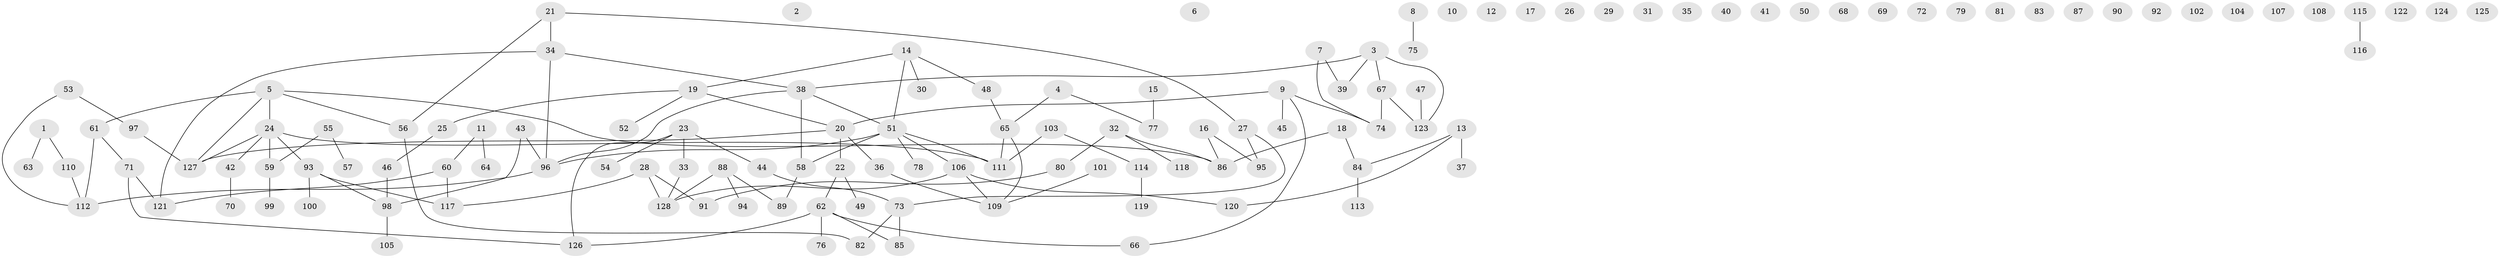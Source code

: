 // Generated by graph-tools (version 1.1) at 2025/00/03/09/25 03:00:51]
// undirected, 128 vertices, 126 edges
graph export_dot {
graph [start="1"]
  node [color=gray90,style=filled];
  1;
  2;
  3;
  4;
  5;
  6;
  7;
  8;
  9;
  10;
  11;
  12;
  13;
  14;
  15;
  16;
  17;
  18;
  19;
  20;
  21;
  22;
  23;
  24;
  25;
  26;
  27;
  28;
  29;
  30;
  31;
  32;
  33;
  34;
  35;
  36;
  37;
  38;
  39;
  40;
  41;
  42;
  43;
  44;
  45;
  46;
  47;
  48;
  49;
  50;
  51;
  52;
  53;
  54;
  55;
  56;
  57;
  58;
  59;
  60;
  61;
  62;
  63;
  64;
  65;
  66;
  67;
  68;
  69;
  70;
  71;
  72;
  73;
  74;
  75;
  76;
  77;
  78;
  79;
  80;
  81;
  82;
  83;
  84;
  85;
  86;
  87;
  88;
  89;
  90;
  91;
  92;
  93;
  94;
  95;
  96;
  97;
  98;
  99;
  100;
  101;
  102;
  103;
  104;
  105;
  106;
  107;
  108;
  109;
  110;
  111;
  112;
  113;
  114;
  115;
  116;
  117;
  118;
  119;
  120;
  121;
  122;
  123;
  124;
  125;
  126;
  127;
  128;
  1 -- 63;
  1 -- 110;
  3 -- 38;
  3 -- 39;
  3 -- 67;
  3 -- 123;
  4 -- 65;
  4 -- 77;
  5 -- 24;
  5 -- 56;
  5 -- 61;
  5 -- 86;
  5 -- 127;
  7 -- 39;
  7 -- 74;
  8 -- 75;
  9 -- 20;
  9 -- 45;
  9 -- 66;
  9 -- 74;
  11 -- 60;
  11 -- 64;
  13 -- 37;
  13 -- 84;
  13 -- 120;
  14 -- 19;
  14 -- 30;
  14 -- 48;
  14 -- 51;
  15 -- 77;
  16 -- 86;
  16 -- 95;
  18 -- 84;
  18 -- 86;
  19 -- 20;
  19 -- 25;
  19 -- 52;
  20 -- 22;
  20 -- 36;
  20 -- 127;
  21 -- 27;
  21 -- 34;
  21 -- 56;
  22 -- 49;
  22 -- 62;
  23 -- 33;
  23 -- 44;
  23 -- 54;
  23 -- 126;
  24 -- 42;
  24 -- 59;
  24 -- 93;
  24 -- 111;
  24 -- 127;
  25 -- 46;
  27 -- 73;
  27 -- 95;
  28 -- 91;
  28 -- 117;
  28 -- 128;
  32 -- 80;
  32 -- 86;
  32 -- 118;
  33 -- 128;
  34 -- 38;
  34 -- 96;
  34 -- 121;
  36 -- 109;
  38 -- 51;
  38 -- 58;
  38 -- 96;
  42 -- 70;
  43 -- 96;
  43 -- 98;
  44 -- 73;
  46 -- 98;
  47 -- 123;
  48 -- 65;
  51 -- 58;
  51 -- 78;
  51 -- 96;
  51 -- 106;
  51 -- 111;
  53 -- 97;
  53 -- 112;
  55 -- 57;
  55 -- 59;
  56 -- 82;
  58 -- 89;
  59 -- 99;
  60 -- 117;
  60 -- 121;
  61 -- 71;
  61 -- 112;
  62 -- 66;
  62 -- 76;
  62 -- 85;
  62 -- 126;
  65 -- 109;
  65 -- 111;
  67 -- 74;
  67 -- 123;
  71 -- 121;
  71 -- 126;
  73 -- 82;
  73 -- 85;
  80 -- 91;
  84 -- 113;
  88 -- 89;
  88 -- 94;
  88 -- 128;
  93 -- 98;
  93 -- 100;
  93 -- 117;
  96 -- 112;
  97 -- 127;
  98 -- 105;
  101 -- 109;
  103 -- 111;
  103 -- 114;
  106 -- 109;
  106 -- 120;
  106 -- 128;
  110 -- 112;
  114 -- 119;
  115 -- 116;
}
